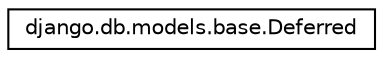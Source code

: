 digraph "Graphical Class Hierarchy"
{
 // LATEX_PDF_SIZE
  edge [fontname="Helvetica",fontsize="10",labelfontname="Helvetica",labelfontsize="10"];
  node [fontname="Helvetica",fontsize="10",shape=record];
  rankdir="LR";
  Node0 [label="django.db.models.base.Deferred",height=0.2,width=0.4,color="black", fillcolor="white", style="filled",URL="$d7/dc0/classdjango_1_1db_1_1models_1_1base_1_1_deferred.html",tooltip=" "];
}
